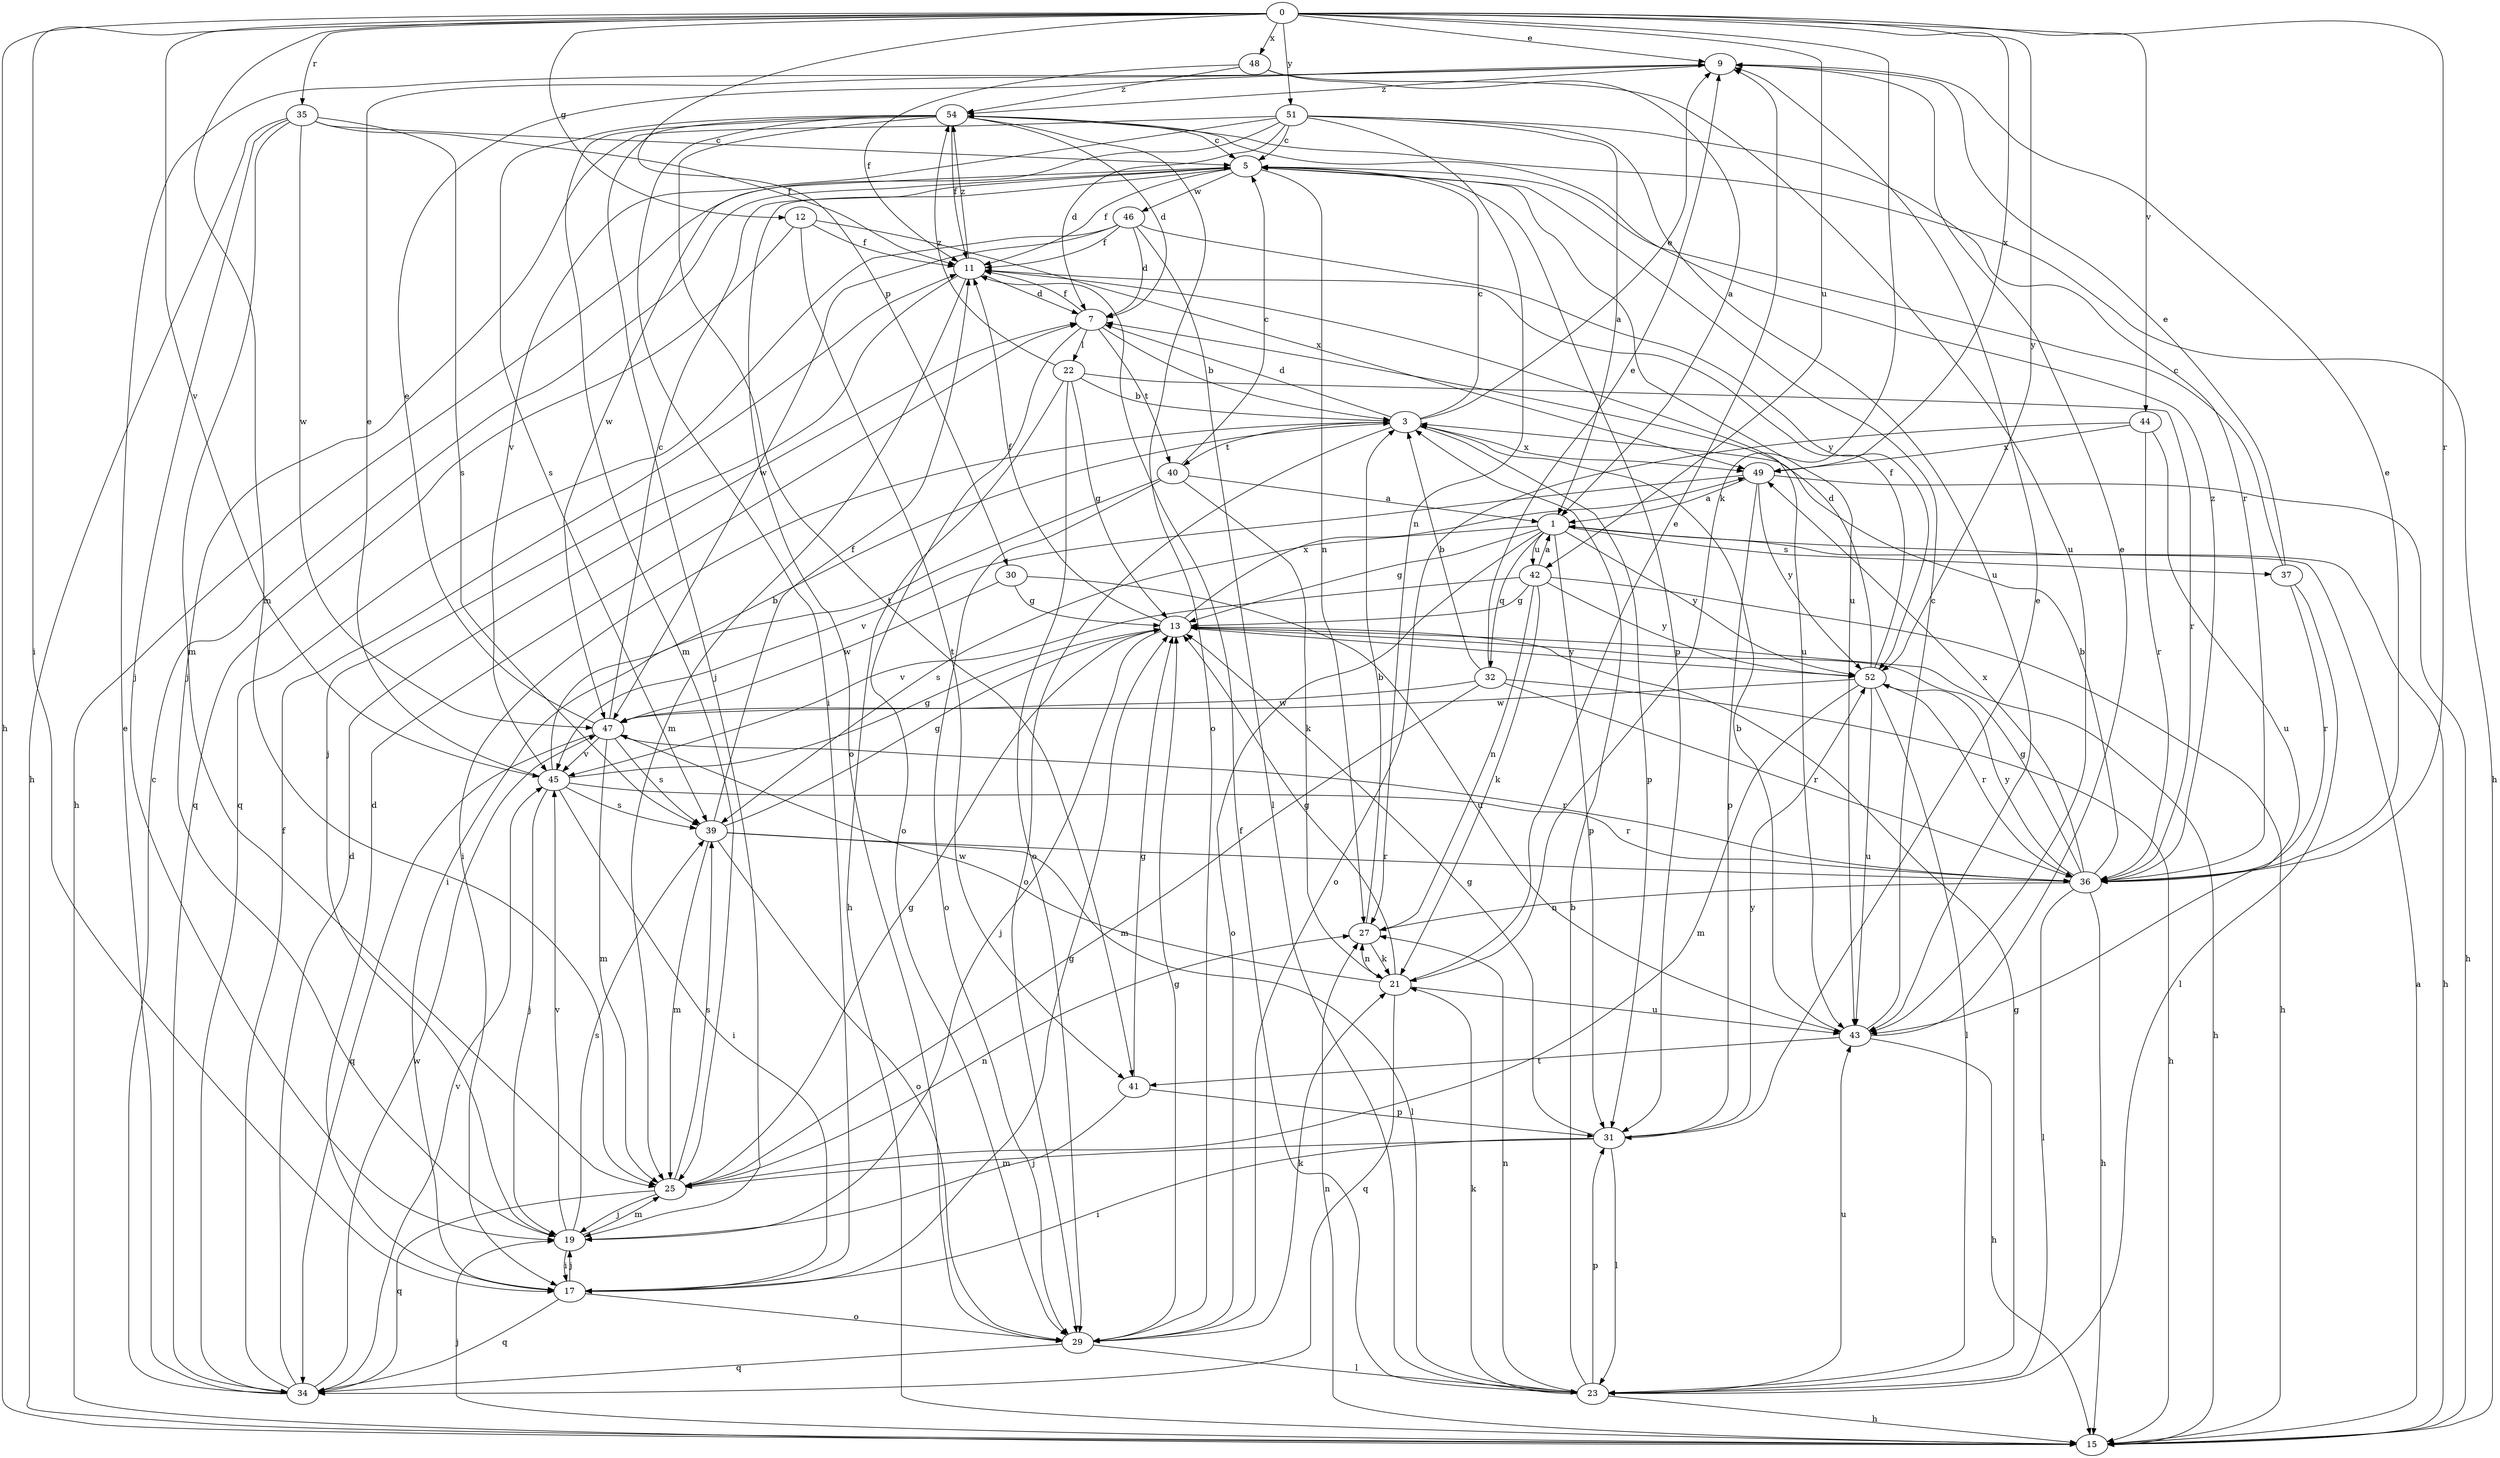 strict digraph  {
0;
1;
3;
5;
7;
9;
11;
12;
13;
15;
17;
19;
21;
22;
23;
25;
27;
29;
30;
31;
32;
34;
35;
36;
37;
39;
40;
41;
42;
43;
44;
45;
46;
47;
48;
49;
51;
52;
54;
0 -> 9  [label=e];
0 -> 12  [label=g];
0 -> 15  [label=h];
0 -> 17  [label=i];
0 -> 21  [label=k];
0 -> 25  [label=m];
0 -> 30  [label=p];
0 -> 35  [label=r];
0 -> 36  [label=r];
0 -> 42  [label=u];
0 -> 44  [label=v];
0 -> 45  [label=v];
0 -> 48  [label=x];
0 -> 49  [label=x];
0 -> 51  [label=y];
0 -> 52  [label=y];
1 -> 13  [label=g];
1 -> 15  [label=h];
1 -> 29  [label=o];
1 -> 31  [label=p];
1 -> 32  [label=q];
1 -> 37  [label=s];
1 -> 39  [label=s];
1 -> 42  [label=u];
1 -> 52  [label=y];
3 -> 5  [label=c];
3 -> 7  [label=d];
3 -> 9  [label=e];
3 -> 17  [label=i];
3 -> 29  [label=o];
3 -> 31  [label=p];
3 -> 40  [label=t];
3 -> 49  [label=x];
5 -> 11  [label=f];
5 -> 15  [label=h];
5 -> 27  [label=n];
5 -> 29  [label=o];
5 -> 31  [label=p];
5 -> 43  [label=u];
5 -> 46  [label=w];
7 -> 3  [label=b];
7 -> 11  [label=f];
7 -> 22  [label=l];
7 -> 29  [label=o];
7 -> 40  [label=t];
9 -> 54  [label=z];
11 -> 7  [label=d];
11 -> 19  [label=j];
11 -> 25  [label=m];
11 -> 43  [label=u];
11 -> 54  [label=z];
12 -> 11  [label=f];
12 -> 34  [label=q];
12 -> 41  [label=t];
12 -> 49  [label=x];
13 -> 11  [label=f];
13 -> 15  [label=h];
13 -> 19  [label=j];
13 -> 49  [label=x];
13 -> 52  [label=y];
15 -> 1  [label=a];
15 -> 19  [label=j];
15 -> 27  [label=n];
17 -> 7  [label=d];
17 -> 13  [label=g];
17 -> 19  [label=j];
17 -> 29  [label=o];
17 -> 34  [label=q];
19 -> 17  [label=i];
19 -> 25  [label=m];
19 -> 39  [label=s];
19 -> 45  [label=v];
21 -> 9  [label=e];
21 -> 13  [label=g];
21 -> 27  [label=n];
21 -> 34  [label=q];
21 -> 43  [label=u];
21 -> 47  [label=w];
22 -> 3  [label=b];
22 -> 13  [label=g];
22 -> 15  [label=h];
22 -> 29  [label=o];
22 -> 36  [label=r];
22 -> 54  [label=z];
23 -> 3  [label=b];
23 -> 11  [label=f];
23 -> 13  [label=g];
23 -> 15  [label=h];
23 -> 21  [label=k];
23 -> 27  [label=n];
23 -> 31  [label=p];
23 -> 43  [label=u];
25 -> 13  [label=g];
25 -> 19  [label=j];
25 -> 27  [label=n];
25 -> 34  [label=q];
25 -> 39  [label=s];
27 -> 3  [label=b];
27 -> 21  [label=k];
29 -> 13  [label=g];
29 -> 21  [label=k];
29 -> 23  [label=l];
29 -> 34  [label=q];
30 -> 13  [label=g];
30 -> 43  [label=u];
30 -> 47  [label=w];
31 -> 9  [label=e];
31 -> 13  [label=g];
31 -> 17  [label=i];
31 -> 23  [label=l];
31 -> 25  [label=m];
31 -> 52  [label=y];
32 -> 3  [label=b];
32 -> 9  [label=e];
32 -> 15  [label=h];
32 -> 25  [label=m];
32 -> 36  [label=r];
32 -> 47  [label=w];
34 -> 5  [label=c];
34 -> 7  [label=d];
34 -> 9  [label=e];
34 -> 11  [label=f];
34 -> 45  [label=v];
34 -> 47  [label=w];
35 -> 5  [label=c];
35 -> 11  [label=f];
35 -> 15  [label=h];
35 -> 19  [label=j];
35 -> 25  [label=m];
35 -> 39  [label=s];
35 -> 47  [label=w];
36 -> 3  [label=b];
36 -> 9  [label=e];
36 -> 13  [label=g];
36 -> 15  [label=h];
36 -> 23  [label=l];
36 -> 27  [label=n];
36 -> 49  [label=x];
36 -> 52  [label=y];
36 -> 54  [label=z];
37 -> 5  [label=c];
37 -> 9  [label=e];
37 -> 23  [label=l];
37 -> 36  [label=r];
39 -> 11  [label=f];
39 -> 13  [label=g];
39 -> 23  [label=l];
39 -> 25  [label=m];
39 -> 29  [label=o];
39 -> 36  [label=r];
40 -> 1  [label=a];
40 -> 5  [label=c];
40 -> 17  [label=i];
40 -> 21  [label=k];
40 -> 29  [label=o];
41 -> 13  [label=g];
41 -> 19  [label=j];
41 -> 31  [label=p];
42 -> 1  [label=a];
42 -> 13  [label=g];
42 -> 15  [label=h];
42 -> 21  [label=k];
42 -> 27  [label=n];
42 -> 45  [label=v];
42 -> 52  [label=y];
43 -> 3  [label=b];
43 -> 5  [label=c];
43 -> 9  [label=e];
43 -> 15  [label=h];
43 -> 41  [label=t];
44 -> 29  [label=o];
44 -> 36  [label=r];
44 -> 43  [label=u];
44 -> 49  [label=x];
45 -> 3  [label=b];
45 -> 9  [label=e];
45 -> 13  [label=g];
45 -> 17  [label=i];
45 -> 19  [label=j];
45 -> 36  [label=r];
45 -> 39  [label=s];
46 -> 7  [label=d];
46 -> 11  [label=f];
46 -> 23  [label=l];
46 -> 34  [label=q];
46 -> 47  [label=w];
46 -> 52  [label=y];
47 -> 5  [label=c];
47 -> 9  [label=e];
47 -> 25  [label=m];
47 -> 34  [label=q];
47 -> 36  [label=r];
47 -> 39  [label=s];
47 -> 45  [label=v];
48 -> 1  [label=a];
48 -> 11  [label=f];
48 -> 43  [label=u];
48 -> 54  [label=z];
49 -> 1  [label=a];
49 -> 15  [label=h];
49 -> 31  [label=p];
49 -> 45  [label=v];
49 -> 52  [label=y];
51 -> 1  [label=a];
51 -> 5  [label=c];
51 -> 7  [label=d];
51 -> 19  [label=j];
51 -> 27  [label=n];
51 -> 36  [label=r];
51 -> 43  [label=u];
51 -> 45  [label=v];
51 -> 47  [label=w];
52 -> 7  [label=d];
52 -> 11  [label=f];
52 -> 23  [label=l];
52 -> 25  [label=m];
52 -> 36  [label=r];
52 -> 43  [label=u];
52 -> 47  [label=w];
54 -> 5  [label=c];
54 -> 7  [label=d];
54 -> 11  [label=f];
54 -> 15  [label=h];
54 -> 17  [label=i];
54 -> 19  [label=j];
54 -> 25  [label=m];
54 -> 29  [label=o];
54 -> 39  [label=s];
54 -> 41  [label=t];
}
